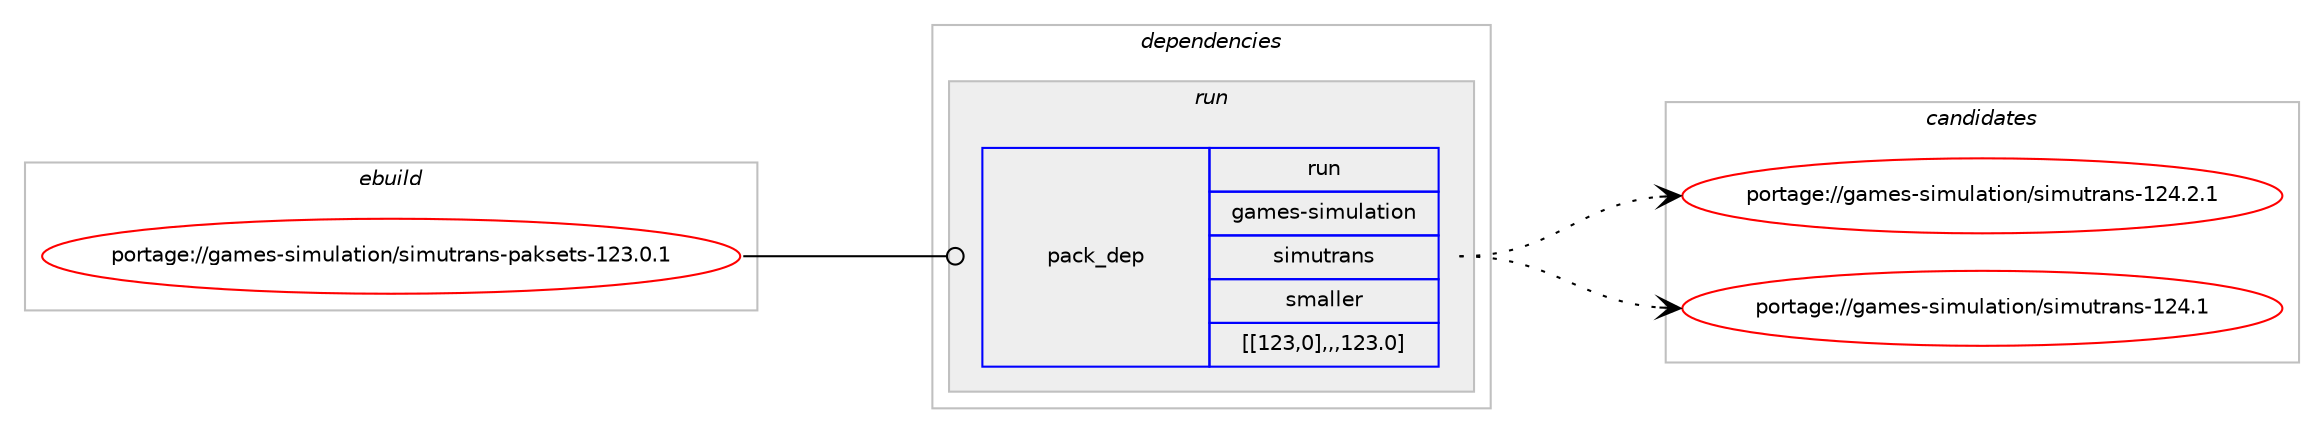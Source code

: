 digraph prolog {

# *************
# Graph options
# *************

newrank=true;
concentrate=true;
compound=true;
graph [rankdir=LR,fontname=Helvetica,fontsize=10,ranksep=1.5];#, ranksep=2.5, nodesep=0.2];
edge  [arrowhead=vee];
node  [fontname=Helvetica,fontsize=10];

# **********
# The ebuild
# **********

subgraph cluster_leftcol {
color=gray;
label=<<i>ebuild</i>>;
id [label="portage://games-simulation/simutrans-paksets-123.0.1", color=red, width=4, href="../games-simulation/simutrans-paksets-123.0.1.svg"];
}

# ****************
# The dependencies
# ****************

subgraph cluster_midcol {
color=gray;
label=<<i>dependencies</i>>;
subgraph cluster_compile {
fillcolor="#eeeeee";
style=filled;
label=<<i>compile</i>>;
}
subgraph cluster_compileandrun {
fillcolor="#eeeeee";
style=filled;
label=<<i>compile and run</i>>;
}
subgraph cluster_run {
fillcolor="#eeeeee";
style=filled;
label=<<i>run</i>>;
subgraph pack169525 {
dependency237500 [label=<<TABLE BORDER="0" CELLBORDER="1" CELLSPACING="0" CELLPADDING="4" WIDTH="220"><TR><TD ROWSPAN="6" CELLPADDING="30">pack_dep</TD></TR><TR><TD WIDTH="110">run</TD></TR><TR><TD>games-simulation</TD></TR><TR><TD>simutrans</TD></TR><TR><TD>smaller</TD></TR><TR><TD>[[123,0],,,123.0]</TD></TR></TABLE>>, shape=none, color=blue];
}
id:e -> dependency237500:w [weight=20,style="solid",arrowhead="odot"];
}
}

# **************
# The candidates
# **************

subgraph cluster_choices {
rank=same;
color=gray;
label=<<i>candidates</i>>;

subgraph choice169525 {
color=black;
nodesep=1;
choice10397109101115451151051091171089711610511111047115105109117116114971101154549505246504649 [label="portage://games-simulation/simutrans-124.2.1", color=red, width=4,href="../games-simulation/simutrans-124.2.1.svg"];
choice1039710910111545115105109117108971161051111104711510510911711611497110115454950524649 [label="portage://games-simulation/simutrans-124.1", color=red, width=4,href="../games-simulation/simutrans-124.1.svg"];
dependency237500:e -> choice10397109101115451151051091171089711610511111047115105109117116114971101154549505246504649:w [style=dotted,weight="100"];
dependency237500:e -> choice1039710910111545115105109117108971161051111104711510510911711611497110115454950524649:w [style=dotted,weight="100"];
}
}

}

